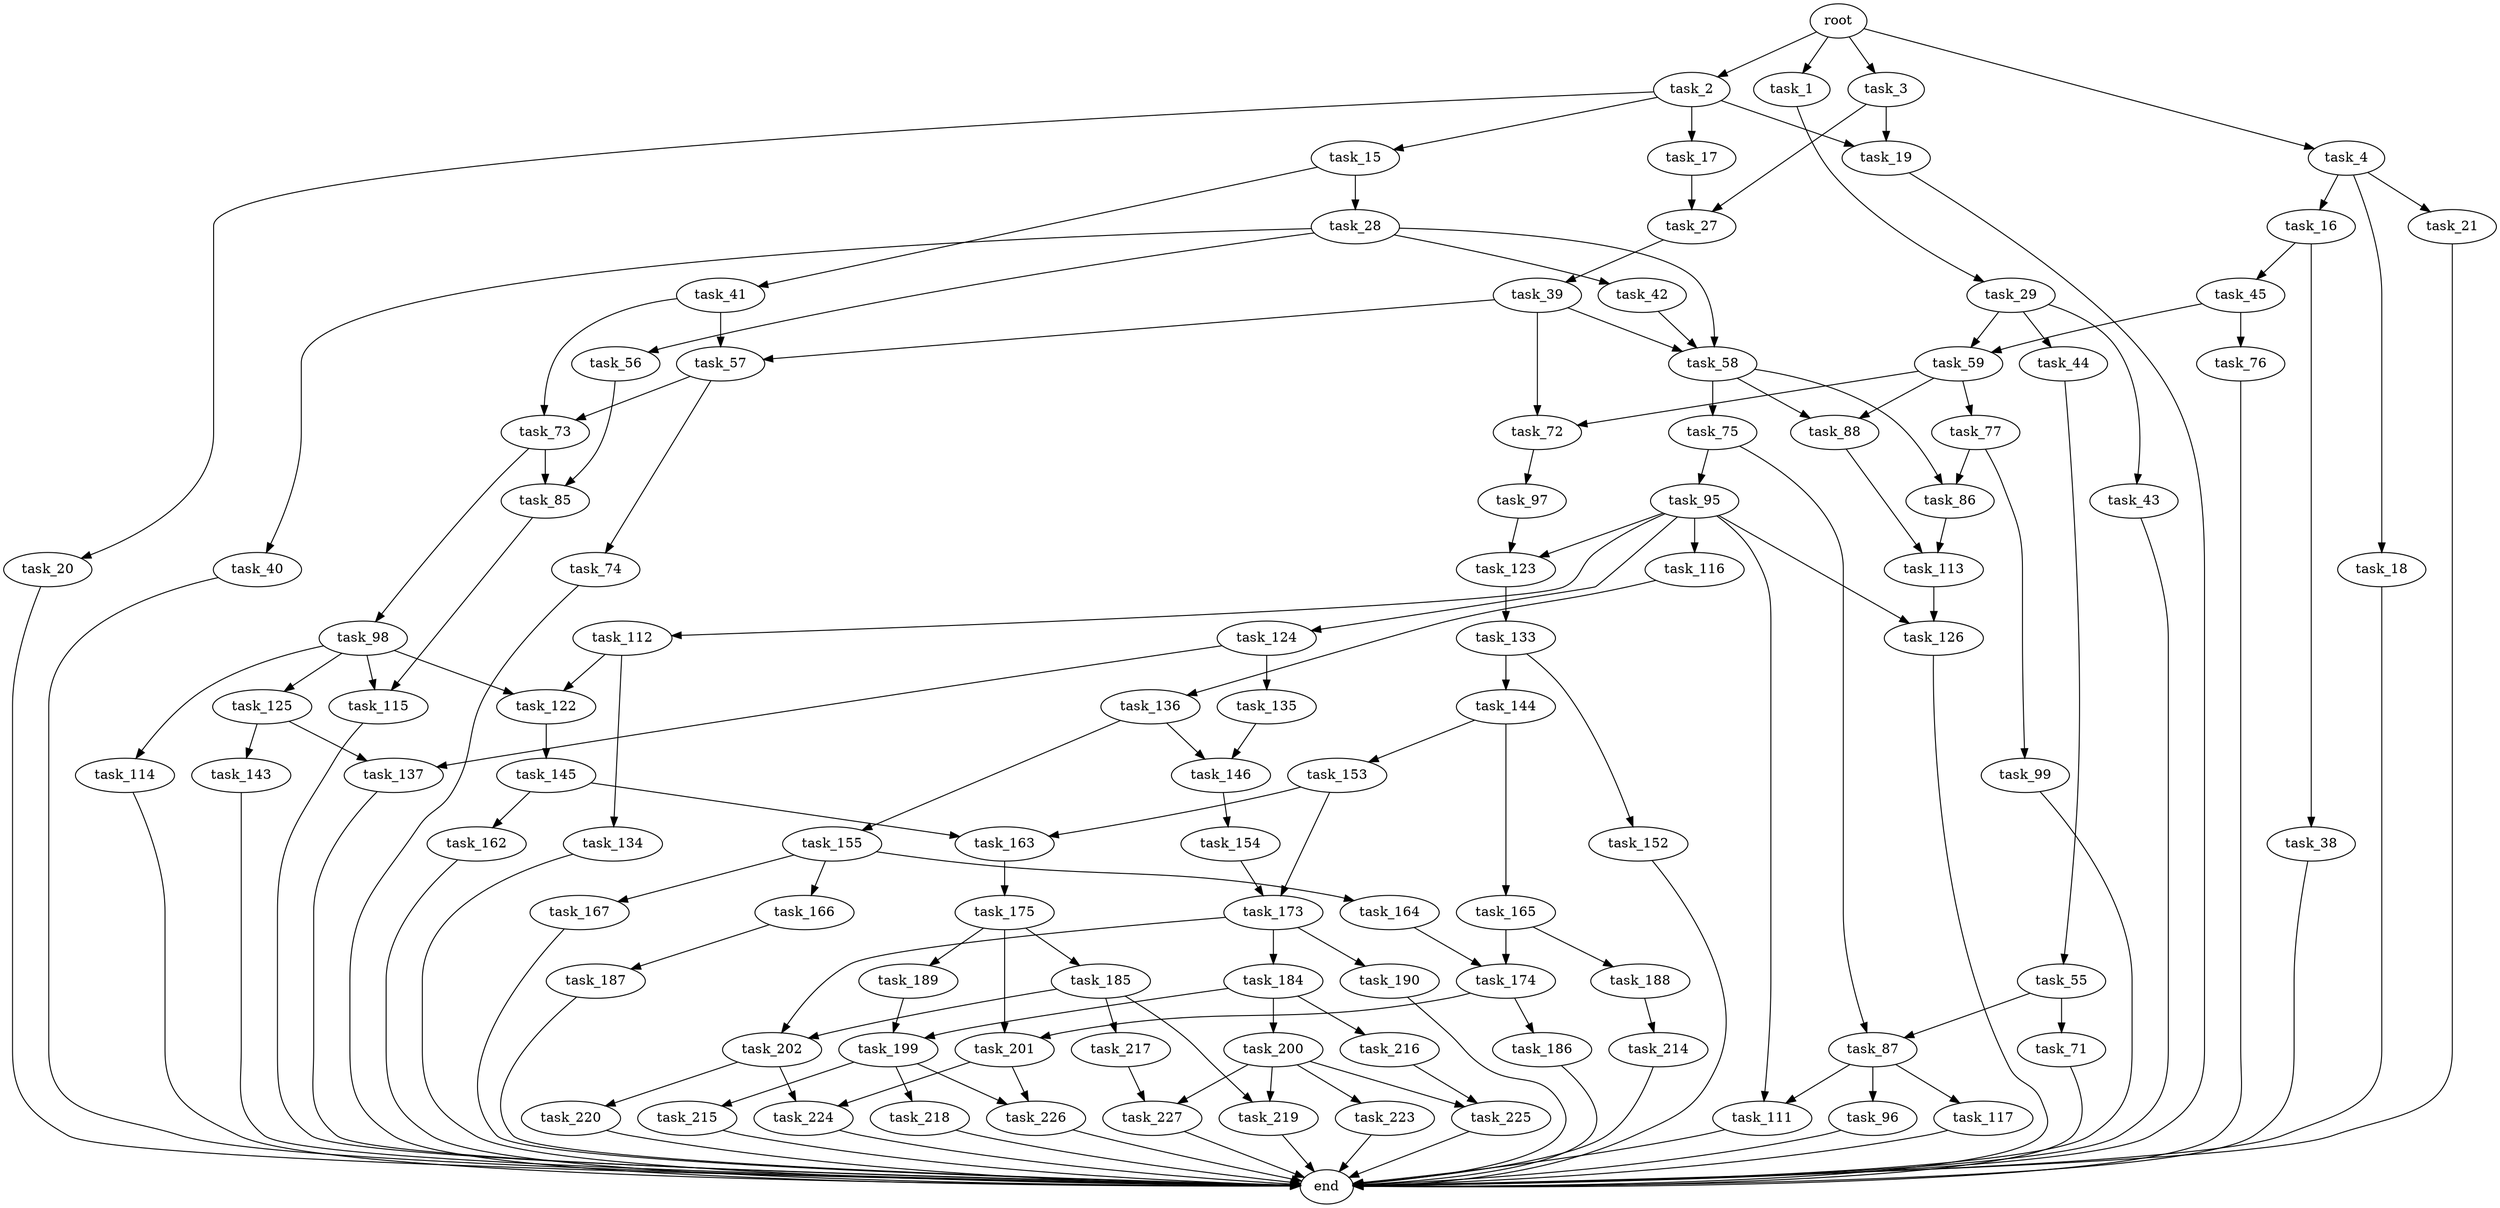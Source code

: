 digraph G {
  root [size="0.000000"];
  task_1 [size="679875996855.000000"];
  task_2 [size="392660915967.000000"];
  task_3 [size="18050886048.000000"];
  task_4 [size="29202784020.000000"];
  task_29 [size="11444101480.000000"];
  task_15 [size="782757789696.000000"];
  task_17 [size="231928233984.000000"];
  task_19 [size="8589934592.000000"];
  task_20 [size="1073741824000.000000"];
  task_27 [size="368293445632.000000"];
  task_16 [size="22381449723.000000"];
  task_18 [size="3496401848.000000"];
  task_21 [size="662634356004.000000"];
  task_28 [size="231928233984.000000"];
  task_41 [size="8589934592.000000"];
  task_38 [size="221493656284.000000"];
  task_45 [size="17700664588.000000"];
  end [size="0.000000"];
  task_39 [size="765058968.000000"];
  task_40 [size="75018436703.000000"];
  task_42 [size="782757789696.000000"];
  task_56 [size="884770441.000000"];
  task_58 [size="13088538330.000000"];
  task_43 [size="469117430890.000000"];
  task_44 [size="368293445632.000000"];
  task_59 [size="8589934592.000000"];
  task_57 [size="1104475866.000000"];
  task_72 [size="368293445632.000000"];
  task_73 [size="368293445632.000000"];
  task_55 [size="8589934592.000000"];
  task_76 [size="360021855149.000000"];
  task_71 [size="28991029248.000000"];
  task_87 [size="8478489038.000000"];
  task_85 [size="66721150237.000000"];
  task_74 [size="49585517106.000000"];
  task_75 [size="226120120664.000000"];
  task_86 [size="146566713946.000000"];
  task_88 [size="134217728000.000000"];
  task_77 [size="14014827883.000000"];
  task_97 [size="1073741824000.000000"];
  task_98 [size="329081112689.000000"];
  task_95 [size="549755813888.000000"];
  task_99 [size="28991029248.000000"];
  task_115 [size="14680974930.000000"];
  task_113 [size="32373879109.000000"];
  task_96 [size="8324676658.000000"];
  task_111 [size="14562644800.000000"];
  task_117 [size="116067473260.000000"];
  task_112 [size="7385750580.000000"];
  task_116 [size="177996483470.000000"];
  task_123 [size="575768370661.000000"];
  task_124 [size="28578422186.000000"];
  task_126 [size="25273377702.000000"];
  task_114 [size="27254640620.000000"];
  task_122 [size="8841507441.000000"];
  task_125 [size="961140297980.000000"];
  task_134 [size="3762106793.000000"];
  task_136 [size="1058556664.000000"];
  task_145 [size="32729226547.000000"];
  task_133 [size="1224992630847.000000"];
  task_135 [size="21389082740.000000"];
  task_137 [size="2687263486.000000"];
  task_143 [size="682429401737.000000"];
  task_144 [size="200751774324.000000"];
  task_152 [size="15291781122.000000"];
  task_146 [size="368293445632.000000"];
  task_155 [size="782757789696.000000"];
  task_153 [size="11564868241.000000"];
  task_165 [size="6528082086.000000"];
  task_162 [size="240344720514.000000"];
  task_163 [size="77279202948.000000"];
  task_154 [size="782757789696.000000"];
  task_173 [size="45797998362.000000"];
  task_164 [size="4432353409.000000"];
  task_166 [size="5777002630.000000"];
  task_167 [size="1073741824000.000000"];
  task_175 [size="1073741824000.000000"];
  task_174 [size="11819334039.000000"];
  task_188 [size="590339900479.000000"];
  task_187 [size="358476908793.000000"];
  task_184 [size="368293445632.000000"];
  task_190 [size="53247128688.000000"];
  task_202 [size="743520502.000000"];
  task_186 [size="994783091651.000000"];
  task_201 [size="86780997768.000000"];
  task_185 [size="8589934592.000000"];
  task_189 [size="4669278572.000000"];
  task_199 [size="68719476736.000000"];
  task_200 [size="326180572834.000000"];
  task_216 [size="345141908385.000000"];
  task_217 [size="21950803716.000000"];
  task_219 [size="18498839810.000000"];
  task_214 [size="380950889046.000000"];
  task_215 [size="18292297813.000000"];
  task_218 [size="967358359631.000000"];
  task_226 [size="13613518015.000000"];
  task_223 [size="782757789696.000000"];
  task_225 [size="148869870897.000000"];
  task_227 [size="68719476736.000000"];
  task_224 [size="134217728000.000000"];
  task_220 [size="122562674723.000000"];

  root -> task_1 [size="1.000000"];
  root -> task_2 [size="1.000000"];
  root -> task_3 [size="1.000000"];
  root -> task_4 [size="1.000000"];
  task_1 -> task_29 [size="838860800.000000"];
  task_2 -> task_15 [size="301989888.000000"];
  task_2 -> task_17 [size="301989888.000000"];
  task_2 -> task_19 [size="301989888.000000"];
  task_2 -> task_20 [size="301989888.000000"];
  task_3 -> task_19 [size="75497472.000000"];
  task_3 -> task_27 [size="75497472.000000"];
  task_4 -> task_16 [size="33554432.000000"];
  task_4 -> task_18 [size="33554432.000000"];
  task_4 -> task_21 [size="33554432.000000"];
  task_29 -> task_43 [size="209715200.000000"];
  task_29 -> task_44 [size="209715200.000000"];
  task_29 -> task_59 [size="209715200.000000"];
  task_15 -> task_28 [size="679477248.000000"];
  task_15 -> task_41 [size="679477248.000000"];
  task_17 -> task_27 [size="301989888.000000"];
  task_19 -> end [size="1.000000"];
  task_20 -> end [size="1.000000"];
  task_27 -> task_39 [size="411041792.000000"];
  task_16 -> task_38 [size="411041792.000000"];
  task_16 -> task_45 [size="411041792.000000"];
  task_18 -> end [size="1.000000"];
  task_21 -> end [size="1.000000"];
  task_28 -> task_40 [size="301989888.000000"];
  task_28 -> task_42 [size="301989888.000000"];
  task_28 -> task_56 [size="301989888.000000"];
  task_28 -> task_58 [size="301989888.000000"];
  task_41 -> task_57 [size="33554432.000000"];
  task_41 -> task_73 [size="33554432.000000"];
  task_38 -> end [size="1.000000"];
  task_45 -> task_59 [size="838860800.000000"];
  task_45 -> task_76 [size="838860800.000000"];
  task_39 -> task_57 [size="33554432.000000"];
  task_39 -> task_58 [size="33554432.000000"];
  task_39 -> task_72 [size="33554432.000000"];
  task_40 -> end [size="1.000000"];
  task_42 -> task_58 [size="679477248.000000"];
  task_56 -> task_85 [size="75497472.000000"];
  task_58 -> task_75 [size="209715200.000000"];
  task_58 -> task_86 [size="209715200.000000"];
  task_58 -> task_88 [size="209715200.000000"];
  task_43 -> end [size="1.000000"];
  task_44 -> task_55 [size="411041792.000000"];
  task_59 -> task_72 [size="33554432.000000"];
  task_59 -> task_77 [size="33554432.000000"];
  task_59 -> task_88 [size="33554432.000000"];
  task_57 -> task_73 [size="33554432.000000"];
  task_57 -> task_74 [size="33554432.000000"];
  task_72 -> task_97 [size="411041792.000000"];
  task_73 -> task_85 [size="411041792.000000"];
  task_73 -> task_98 [size="411041792.000000"];
  task_55 -> task_71 [size="33554432.000000"];
  task_55 -> task_87 [size="33554432.000000"];
  task_76 -> end [size="1.000000"];
  task_71 -> end [size="1.000000"];
  task_87 -> task_96 [size="838860800.000000"];
  task_87 -> task_111 [size="838860800.000000"];
  task_87 -> task_117 [size="838860800.000000"];
  task_85 -> task_115 [size="75497472.000000"];
  task_74 -> end [size="1.000000"];
  task_75 -> task_87 [size="209715200.000000"];
  task_75 -> task_95 [size="209715200.000000"];
  task_86 -> task_113 [size="411041792.000000"];
  task_88 -> task_113 [size="209715200.000000"];
  task_77 -> task_86 [size="411041792.000000"];
  task_77 -> task_99 [size="411041792.000000"];
  task_97 -> task_123 [size="838860800.000000"];
  task_98 -> task_114 [size="411041792.000000"];
  task_98 -> task_115 [size="411041792.000000"];
  task_98 -> task_122 [size="411041792.000000"];
  task_98 -> task_125 [size="411041792.000000"];
  task_95 -> task_111 [size="536870912.000000"];
  task_95 -> task_112 [size="536870912.000000"];
  task_95 -> task_116 [size="536870912.000000"];
  task_95 -> task_123 [size="536870912.000000"];
  task_95 -> task_124 [size="536870912.000000"];
  task_95 -> task_126 [size="536870912.000000"];
  task_99 -> end [size="1.000000"];
  task_115 -> end [size="1.000000"];
  task_113 -> task_126 [size="838860800.000000"];
  task_96 -> end [size="1.000000"];
  task_111 -> end [size="1.000000"];
  task_117 -> end [size="1.000000"];
  task_112 -> task_122 [size="134217728.000000"];
  task_112 -> task_134 [size="134217728.000000"];
  task_116 -> task_136 [size="679477248.000000"];
  task_123 -> task_133 [size="411041792.000000"];
  task_124 -> task_135 [size="33554432.000000"];
  task_124 -> task_137 [size="33554432.000000"];
  task_126 -> end [size="1.000000"];
  task_114 -> end [size="1.000000"];
  task_122 -> task_145 [size="838860800.000000"];
  task_125 -> task_137 [size="838860800.000000"];
  task_125 -> task_143 [size="838860800.000000"];
  task_134 -> end [size="1.000000"];
  task_136 -> task_146 [size="75497472.000000"];
  task_136 -> task_155 [size="75497472.000000"];
  task_145 -> task_162 [size="75497472.000000"];
  task_145 -> task_163 [size="75497472.000000"];
  task_133 -> task_144 [size="838860800.000000"];
  task_133 -> task_152 [size="838860800.000000"];
  task_135 -> task_146 [size="536870912.000000"];
  task_137 -> end [size="1.000000"];
  task_143 -> end [size="1.000000"];
  task_144 -> task_153 [size="134217728.000000"];
  task_144 -> task_165 [size="134217728.000000"];
  task_152 -> end [size="1.000000"];
  task_146 -> task_154 [size="411041792.000000"];
  task_155 -> task_164 [size="679477248.000000"];
  task_155 -> task_166 [size="679477248.000000"];
  task_155 -> task_167 [size="679477248.000000"];
  task_153 -> task_163 [size="301989888.000000"];
  task_153 -> task_173 [size="301989888.000000"];
  task_165 -> task_174 [size="134217728.000000"];
  task_165 -> task_188 [size="134217728.000000"];
  task_162 -> end [size="1.000000"];
  task_163 -> task_175 [size="134217728.000000"];
  task_154 -> task_173 [size="679477248.000000"];
  task_173 -> task_184 [size="838860800.000000"];
  task_173 -> task_190 [size="838860800.000000"];
  task_173 -> task_202 [size="838860800.000000"];
  task_164 -> task_174 [size="134217728.000000"];
  task_166 -> task_187 [size="209715200.000000"];
  task_167 -> end [size="1.000000"];
  task_175 -> task_185 [size="838860800.000000"];
  task_175 -> task_189 [size="838860800.000000"];
  task_175 -> task_201 [size="838860800.000000"];
  task_174 -> task_186 [size="411041792.000000"];
  task_174 -> task_201 [size="411041792.000000"];
  task_188 -> task_214 [size="411041792.000000"];
  task_187 -> end [size="1.000000"];
  task_184 -> task_199 [size="411041792.000000"];
  task_184 -> task_200 [size="411041792.000000"];
  task_184 -> task_216 [size="411041792.000000"];
  task_190 -> end [size="1.000000"];
  task_202 -> task_220 [size="33554432.000000"];
  task_202 -> task_224 [size="33554432.000000"];
  task_186 -> end [size="1.000000"];
  task_201 -> task_224 [size="134217728.000000"];
  task_201 -> task_226 [size="134217728.000000"];
  task_185 -> task_202 [size="33554432.000000"];
  task_185 -> task_217 [size="33554432.000000"];
  task_185 -> task_219 [size="33554432.000000"];
  task_189 -> task_199 [size="75497472.000000"];
  task_199 -> task_215 [size="134217728.000000"];
  task_199 -> task_218 [size="134217728.000000"];
  task_199 -> task_226 [size="134217728.000000"];
  task_200 -> task_219 [size="679477248.000000"];
  task_200 -> task_223 [size="679477248.000000"];
  task_200 -> task_225 [size="679477248.000000"];
  task_200 -> task_227 [size="679477248.000000"];
  task_216 -> task_225 [size="411041792.000000"];
  task_217 -> task_227 [size="411041792.000000"];
  task_219 -> end [size="1.000000"];
  task_214 -> end [size="1.000000"];
  task_215 -> end [size="1.000000"];
  task_218 -> end [size="1.000000"];
  task_226 -> end [size="1.000000"];
  task_223 -> end [size="1.000000"];
  task_225 -> end [size="1.000000"];
  task_227 -> end [size="1.000000"];
  task_224 -> end [size="1.000000"];
  task_220 -> end [size="1.000000"];
}
